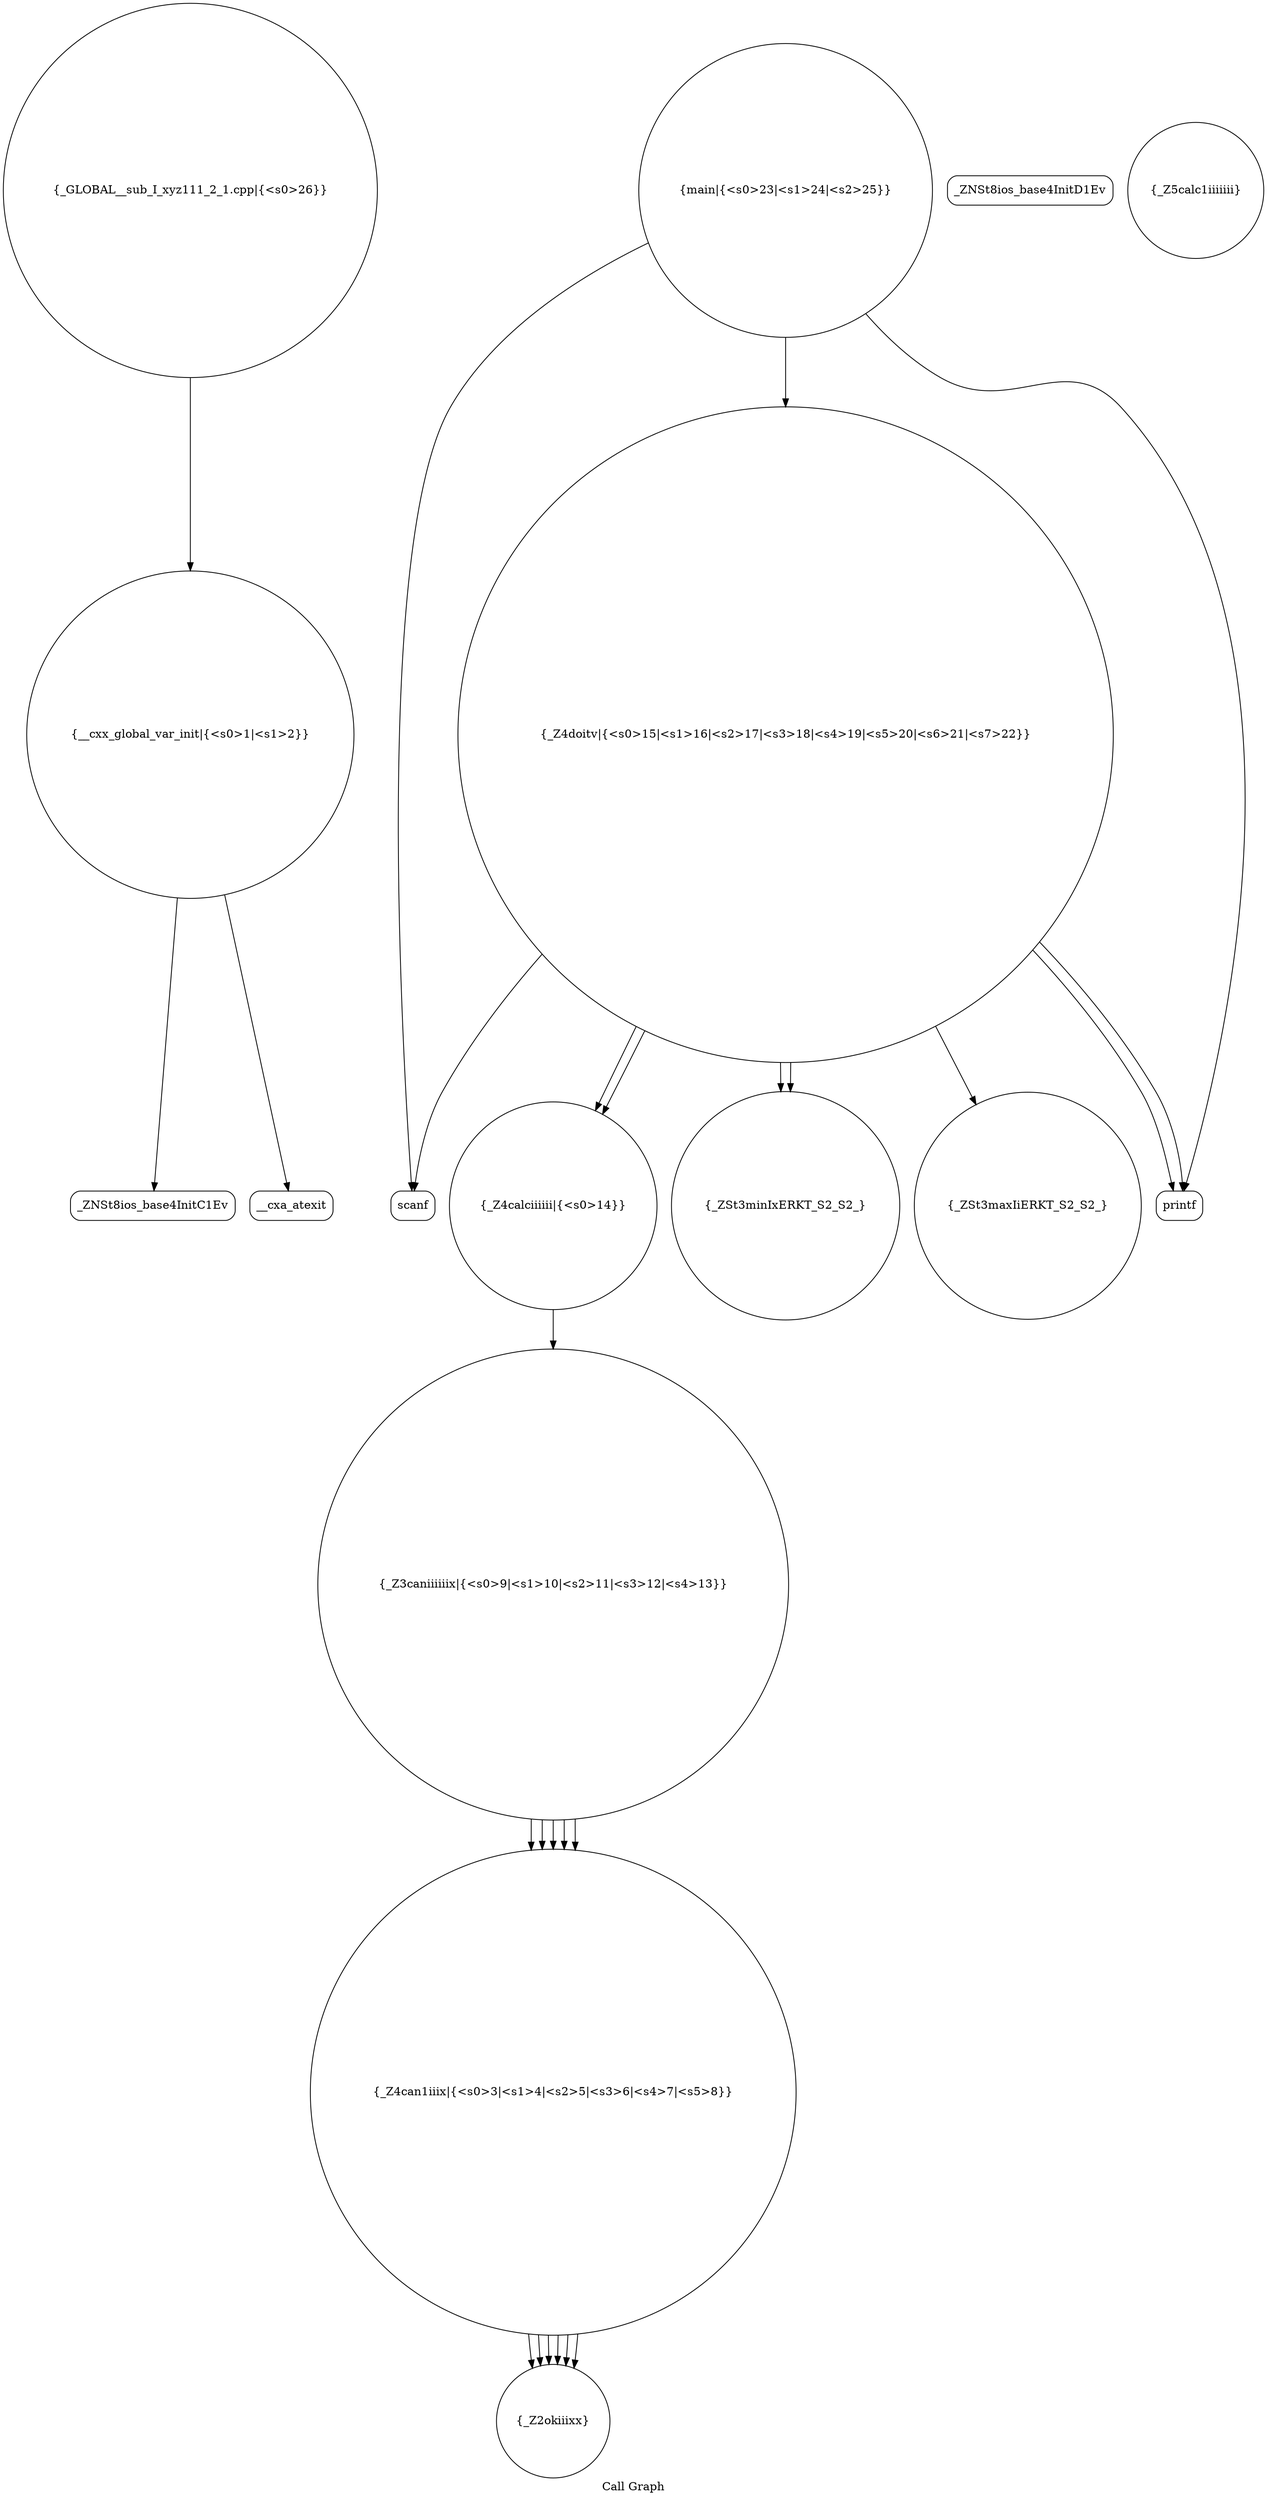 digraph "Call Graph" {
	label="Call Graph";

	Node0x557e9f52ddd0 [shape=record,shape=circle,label="{__cxx_global_var_init|{<s0>1|<s1>2}}"];
	Node0x557e9f52ddd0:s0 -> Node0x557e9f52e260[color=black];
	Node0x557e9f52ddd0:s1 -> Node0x557e9f52e360[color=black];
	Node0x557e9f52e560 [shape=record,shape=circle,label="{_Z3caniiiiiix|{<s0>9|<s1>10|<s2>11|<s3>12|<s4>13}}"];
	Node0x557e9f52e560:s0 -> Node0x557e9f52e4e0[color=black];
	Node0x557e9f52e560:s1 -> Node0x557e9f52e4e0[color=black];
	Node0x557e9f52e560:s2 -> Node0x557e9f52e4e0[color=black];
	Node0x557e9f52e560:s3 -> Node0x557e9f52e4e0[color=black];
	Node0x557e9f52e560:s4 -> Node0x557e9f52e4e0[color=black];
	Node0x557e9f52e8e0 [shape=record,shape=circle,label="{main|{<s0>23|<s1>24|<s2>25}}"];
	Node0x557e9f52e8e0:s0 -> Node0x557e9f52e6e0[color=black];
	Node0x557e9f52e8e0:s1 -> Node0x557e9f52e860[color=black];
	Node0x557e9f52e8e0:s2 -> Node0x557e9f52e660[color=black];
	Node0x557e9f52e2e0 [shape=record,shape=Mrecord,label="{_ZNSt8ios_base4InitD1Ev}"];
	Node0x557e9f52e660 [shape=record,shape=circle,label="{_Z4doitv|{<s0>15|<s1>16|<s2>17|<s3>18|<s4>19|<s5>20|<s6>21|<s7>22}}"];
	Node0x557e9f52e660:s0 -> Node0x557e9f52e6e0[color=black];
	Node0x557e9f52e660:s1 -> Node0x557e9f52e5e0[color=black];
	Node0x557e9f52e660:s2 -> Node0x557e9f52e760[color=black];
	Node0x557e9f52e660:s3 -> Node0x557e9f52e7e0[color=black];
	Node0x557e9f52e660:s4 -> Node0x557e9f52e5e0[color=black];
	Node0x557e9f52e660:s5 -> Node0x557e9f52e760[color=black];
	Node0x557e9f52e660:s6 -> Node0x557e9f52e860[color=black];
	Node0x557e9f52e660:s7 -> Node0x557e9f52e860[color=black];
	Node0x557e9f52e3e0 [shape=record,shape=circle,label="{_Z5calc1iiiiiii}"];
	Node0x557e9f52e760 [shape=record,shape=circle,label="{_ZSt3minIxERKT_S2_S2_}"];
	Node0x557e9f52e4e0 [shape=record,shape=circle,label="{_Z4can1iiix|{<s0>3|<s1>4|<s2>5|<s3>6|<s4>7|<s5>8}}"];
	Node0x557e9f52e4e0:s0 -> Node0x557e9f52e460[color=black];
	Node0x557e9f52e4e0:s1 -> Node0x557e9f52e460[color=black];
	Node0x557e9f52e4e0:s2 -> Node0x557e9f52e460[color=black];
	Node0x557e9f52e4e0:s3 -> Node0x557e9f52e460[color=black];
	Node0x557e9f52e4e0:s4 -> Node0x557e9f52e460[color=black];
	Node0x557e9f52e4e0:s5 -> Node0x557e9f52e460[color=black];
	Node0x557e9f52e860 [shape=record,shape=Mrecord,label="{printf}"];
	Node0x557e9f52e260 [shape=record,shape=Mrecord,label="{_ZNSt8ios_base4InitC1Ev}"];
	Node0x557e9f52e5e0 [shape=record,shape=circle,label="{_Z4calciiiiii|{<s0>14}}"];
	Node0x557e9f52e5e0:s0 -> Node0x557e9f52e560[color=black];
	Node0x557e9f52e960 [shape=record,shape=circle,label="{_GLOBAL__sub_I_xyz111_2_1.cpp|{<s0>26}}"];
	Node0x557e9f52e960:s0 -> Node0x557e9f52ddd0[color=black];
	Node0x557e9f52e360 [shape=record,shape=Mrecord,label="{__cxa_atexit}"];
	Node0x557e9f52e6e0 [shape=record,shape=Mrecord,label="{scanf}"];
	Node0x557e9f52e460 [shape=record,shape=circle,label="{_Z2okiiixx}"];
	Node0x557e9f52e7e0 [shape=record,shape=circle,label="{_ZSt3maxIiERKT_S2_S2_}"];
}
